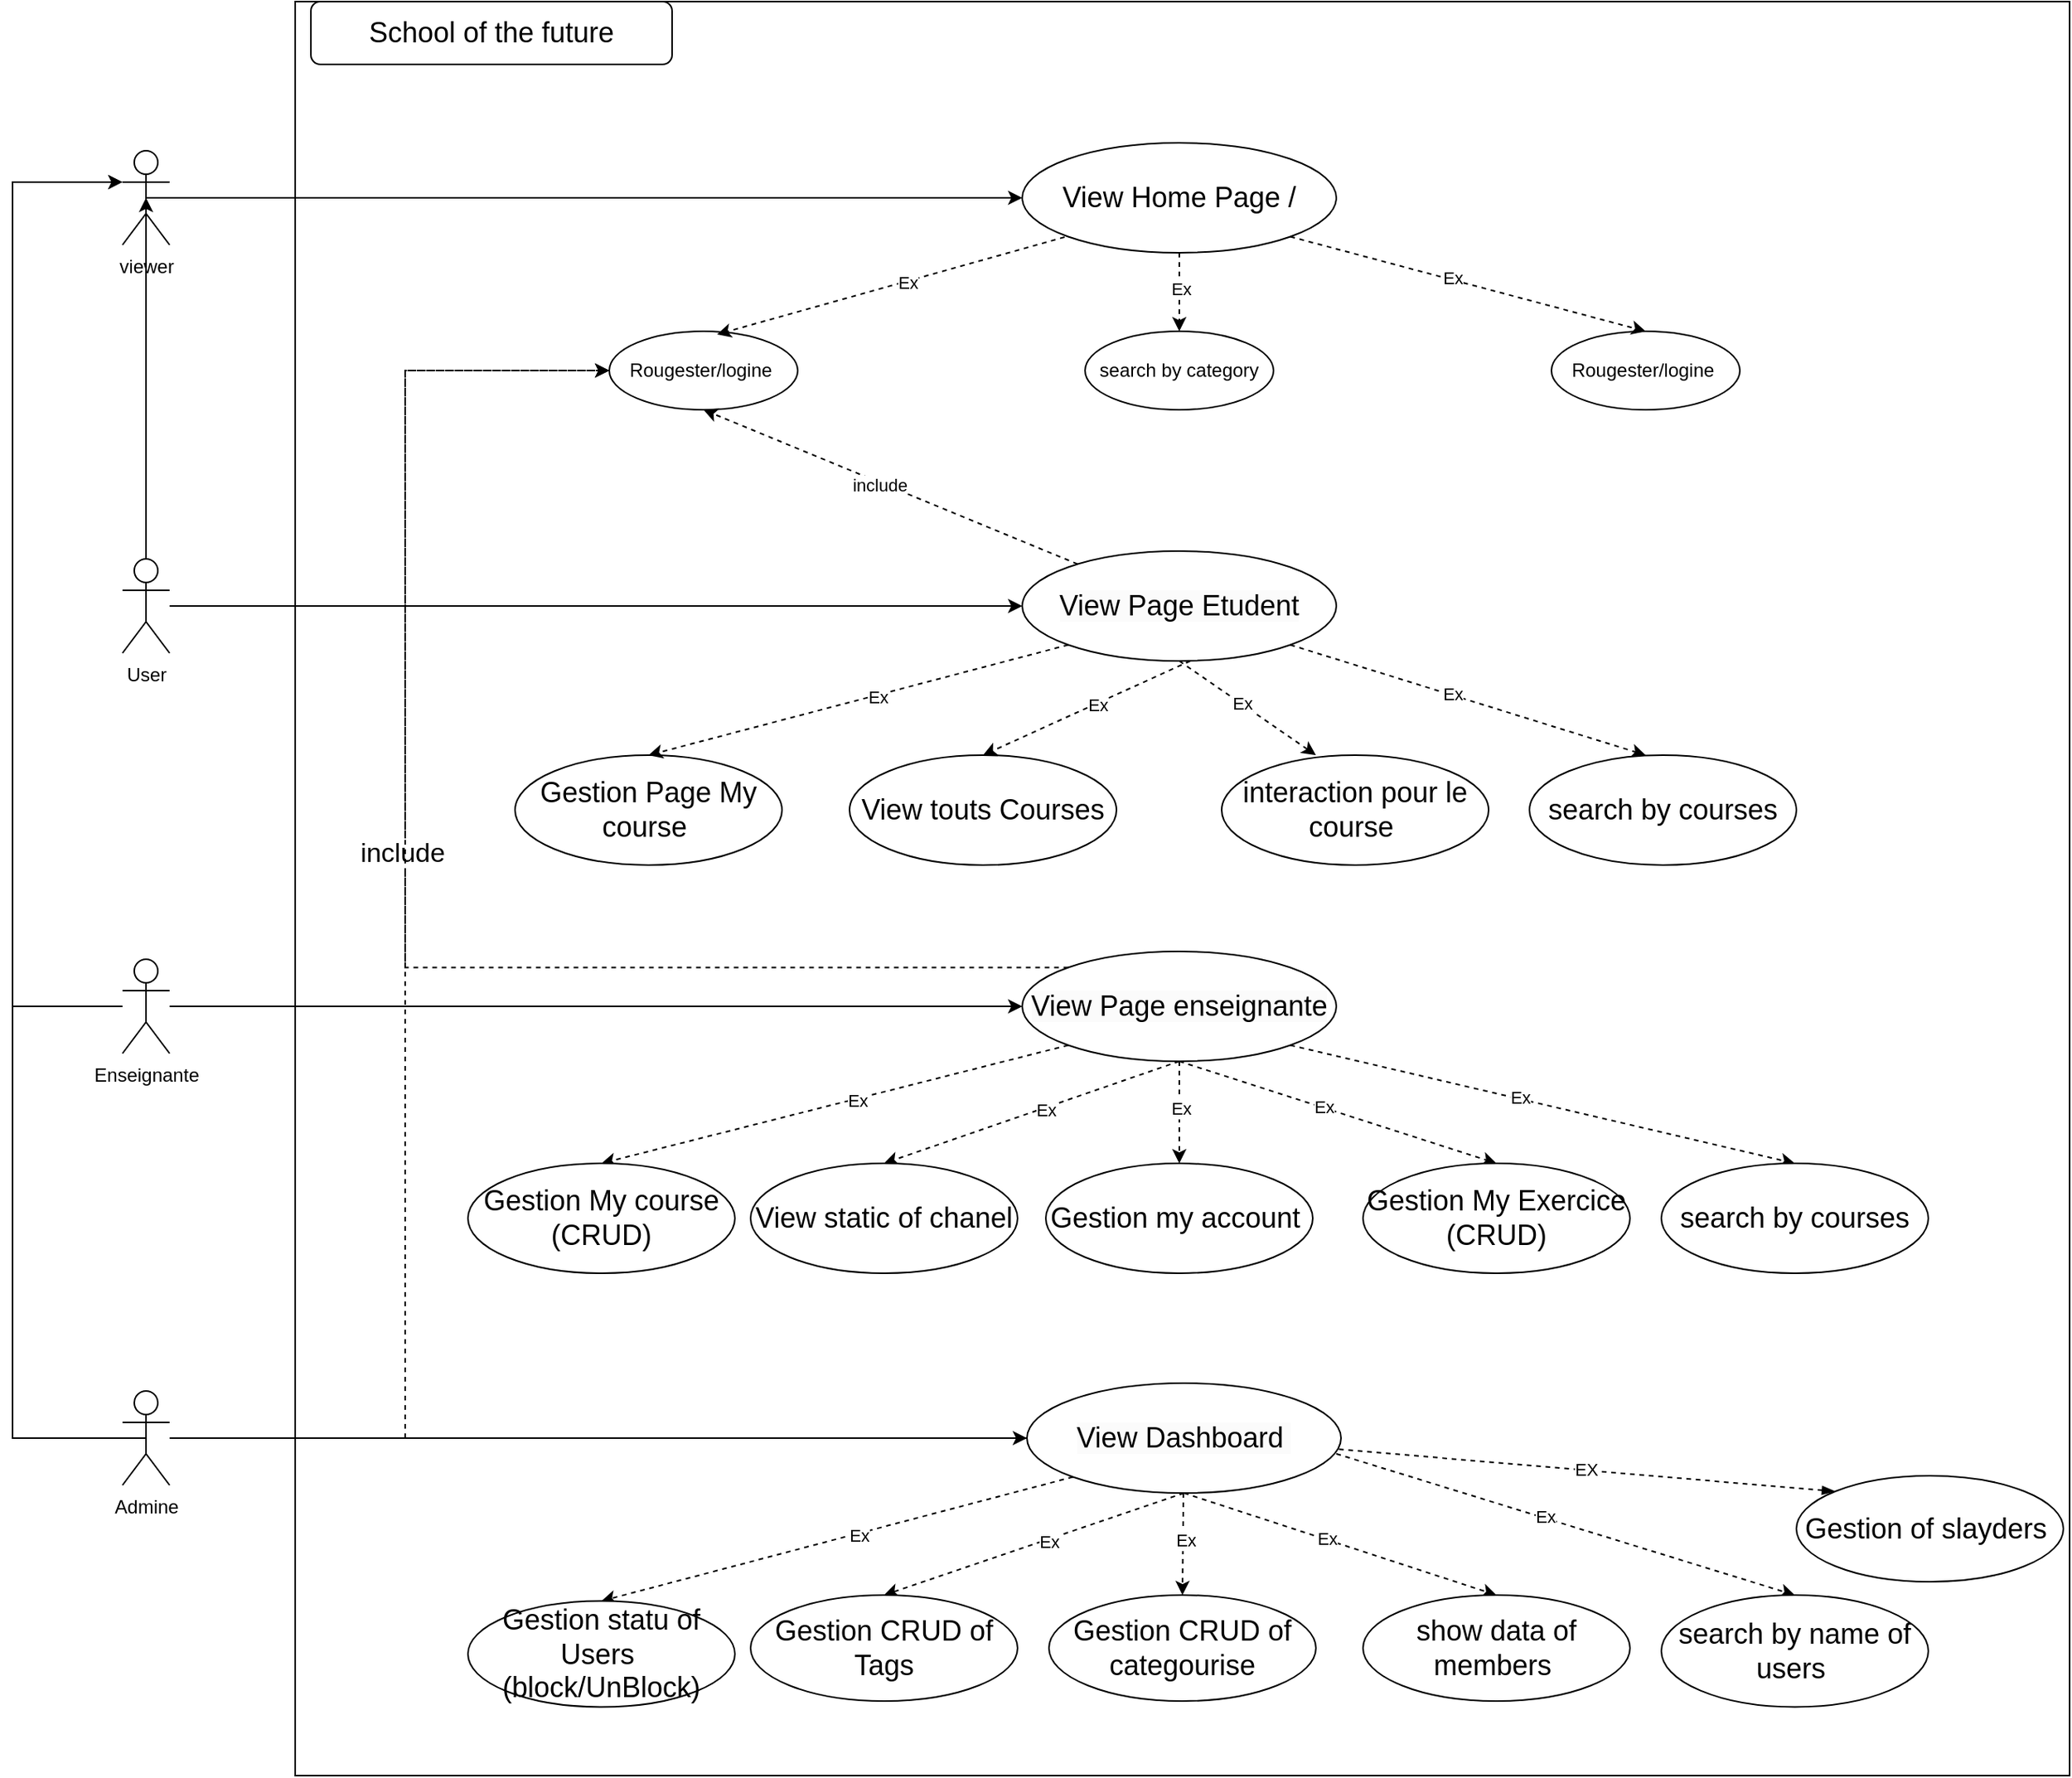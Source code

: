 <mxfile version="26.0.10">
  <diagram name="Page-1" id="4jda8NoiMC9IyFHDEaHw">
    <mxGraphModel dx="2269" dy="1274" grid="1" gridSize="10" guides="1" tooltips="1" connect="1" arrows="1" fold="1" page="1" pageScale="1" pageWidth="827" pageHeight="1169" math="0" shadow="0">
      <root>
        <mxCell id="0" />
        <mxCell id="1" parent="0" />
        <mxCell id="Eob55KsKMg39pcQ4-YCK-1" value="" style="whiteSpace=wrap;html=1;aspect=fixed;" vertex="1" parent="1">
          <mxGeometry x="830" y="230" width="1130" height="1130" as="geometry" />
        </mxCell>
        <mxCell id="Eob55KsKMg39pcQ4-YCK-2" value="" style="rounded=1;whiteSpace=wrap;html=1;" vertex="1" parent="1">
          <mxGeometry x="840" y="230" width="230" height="40" as="geometry" />
        </mxCell>
        <mxCell id="Eob55KsKMg39pcQ4-YCK-3" value="&lt;font style=&quot;font-size: 18px;&quot;&gt;School of the&amp;nbsp;future&lt;/font&gt;" style="text;html=1;align=center;verticalAlign=middle;whiteSpace=wrap;rounded=0;" vertex="1" parent="1">
          <mxGeometry x="865" y="230" width="180" height="40" as="geometry" />
        </mxCell>
        <mxCell id="Eob55KsKMg39pcQ4-YCK-11" style="edgeStyle=orthogonalEdgeStyle;rounded=0;orthogonalLoop=1;jettySize=auto;html=1;exitX=0.5;exitY=0.5;exitDx=0;exitDy=0;exitPerimeter=0;" edge="1" parent="1" source="Eob55KsKMg39pcQ4-YCK-4" target="Eob55KsKMg39pcQ4-YCK-10">
          <mxGeometry relative="1" as="geometry" />
        </mxCell>
        <mxCell id="Eob55KsKMg39pcQ4-YCK-4" value="viewer" style="shape=umlActor;verticalLabelPosition=bottom;verticalAlign=top;html=1;outlineConnect=0;" vertex="1" parent="1">
          <mxGeometry x="720" y="325" width="30" height="60" as="geometry" />
        </mxCell>
        <mxCell id="Eob55KsKMg39pcQ4-YCK-80" style="edgeStyle=orthogonalEdgeStyle;rounded=0;orthogonalLoop=1;jettySize=auto;html=1;entryX=0;entryY=0.5;entryDx=0;entryDy=0;" edge="1" parent="1" source="Eob55KsKMg39pcQ4-YCK-5" target="Eob55KsKMg39pcQ4-YCK-56">
          <mxGeometry relative="1" as="geometry" />
        </mxCell>
        <mxCell id="Eob55KsKMg39pcQ4-YCK-128" style="edgeStyle=elbowEdgeStyle;rounded=0;orthogonalLoop=1;jettySize=auto;html=1;entryX=0;entryY=0.333;entryDx=0;entryDy=0;entryPerimeter=0;" edge="1" parent="1" source="Eob55KsKMg39pcQ4-YCK-5" target="Eob55KsKMg39pcQ4-YCK-4">
          <mxGeometry relative="1" as="geometry">
            <mxPoint x="660" y="350" as="targetPoint" />
            <Array as="points">
              <mxPoint x="650" y="600" />
            </Array>
          </mxGeometry>
        </mxCell>
        <mxCell id="Eob55KsKMg39pcQ4-YCK-5" value="Enseignante" style="shape=umlActor;verticalLabelPosition=bottom;verticalAlign=top;html=1;outlineConnect=0;" vertex="1" parent="1">
          <mxGeometry x="720" y="840" width="30" height="60" as="geometry" />
        </mxCell>
        <mxCell id="Eob55KsKMg39pcQ4-YCK-79" style="edgeStyle=orthogonalEdgeStyle;rounded=0;orthogonalLoop=1;jettySize=auto;html=1;" edge="1" parent="1" source="Eob55KsKMg39pcQ4-YCK-6" target="Eob55KsKMg39pcQ4-YCK-43">
          <mxGeometry relative="1" as="geometry" />
        </mxCell>
        <mxCell id="Eob55KsKMg39pcQ4-YCK-6" value="User" style="shape=umlActor;verticalLabelPosition=bottom;verticalAlign=top;html=1;outlineConnect=0;" vertex="1" parent="1">
          <mxGeometry x="720" y="585" width="30" height="60" as="geometry" />
        </mxCell>
        <mxCell id="Eob55KsKMg39pcQ4-YCK-10" value="" style="ellipse;whiteSpace=wrap;html=1;" vertex="1" parent="1">
          <mxGeometry x="1293" y="320" width="200" height="70" as="geometry" />
        </mxCell>
        <mxCell id="Eob55KsKMg39pcQ4-YCK-12" value="&lt;font style=&quot;font-size: 18px;&quot;&gt;View Home Page /&amp;nbsp;&lt;/font&gt;" style="text;html=1;align=center;verticalAlign=middle;whiteSpace=wrap;rounded=0;shadow=1;strokeWidth=9;" vertex="1" parent="1">
          <mxGeometry x="1316.5" y="325" width="157" height="60" as="geometry" />
        </mxCell>
        <mxCell id="Eob55KsKMg39pcQ4-YCK-15" value="Rougester/logine&amp;nbsp;" style="ellipse;whiteSpace=wrap;html=1;" vertex="1" parent="1">
          <mxGeometry x="1030" y="440" width="120" height="50" as="geometry" />
        </mxCell>
        <mxCell id="Eob55KsKMg39pcQ4-YCK-18" value="" style="endArrow=classic;html=1;rounded=0;entryX=0.572;entryY=0.04;entryDx=0;entryDy=0;entryPerimeter=0;exitX=0.022;exitY=0.917;exitDx=0;exitDy=0;dashed=1;exitPerimeter=0;" edge="1" parent="1" source="Eob55KsKMg39pcQ4-YCK-12" target="Eob55KsKMg39pcQ4-YCK-15">
          <mxGeometry width="50" height="50" relative="1" as="geometry">
            <mxPoint x="1323" y="400" as="sourcePoint" />
            <mxPoint x="1373" y="350" as="targetPoint" />
          </mxGeometry>
        </mxCell>
        <mxCell id="Eob55KsKMg39pcQ4-YCK-19" value="Ex" style="edgeLabel;html=1;align=center;verticalAlign=middle;resizable=0;points=[];" vertex="1" connectable="0" parent="Eob55KsKMg39pcQ4-YCK-18">
          <mxGeometry x="-0.091" y="1" relative="1" as="geometry">
            <mxPoint as="offset" />
          </mxGeometry>
        </mxCell>
        <mxCell id="Eob55KsKMg39pcQ4-YCK-21" value="search by category" style="ellipse;whiteSpace=wrap;html=1;" vertex="1" parent="1">
          <mxGeometry x="1333" y="440" width="120" height="50" as="geometry" />
        </mxCell>
        <mxCell id="Eob55KsKMg39pcQ4-YCK-24" value="Rougester/logine&amp;nbsp;" style="ellipse;whiteSpace=wrap;html=1;" vertex="1" parent="1">
          <mxGeometry x="1630" y="440" width="120" height="50" as="geometry" />
        </mxCell>
        <mxCell id="Eob55KsKMg39pcQ4-YCK-25" value="" style="endArrow=classic;html=1;rounded=0;dashed=1;exitX=0.5;exitY=1;exitDx=0;exitDy=0;" edge="1" parent="1" source="Eob55KsKMg39pcQ4-YCK-10" target="Eob55KsKMg39pcQ4-YCK-21">
          <mxGeometry width="50" height="50" relative="1" as="geometry">
            <mxPoint x="1393" y="387" as="sourcePoint" />
            <mxPoint x="1262" y="452" as="targetPoint" />
          </mxGeometry>
        </mxCell>
        <mxCell id="Eob55KsKMg39pcQ4-YCK-26" value="Ex" style="edgeLabel;html=1;align=center;verticalAlign=middle;resizable=0;points=[];" vertex="1" connectable="0" parent="Eob55KsKMg39pcQ4-YCK-25">
          <mxGeometry x="-0.091" y="1" relative="1" as="geometry">
            <mxPoint as="offset" />
          </mxGeometry>
        </mxCell>
        <mxCell id="Eob55KsKMg39pcQ4-YCK-31" value="" style="endArrow=classic;html=1;rounded=0;dashed=1;exitX=1;exitY=1;exitDx=0;exitDy=0;entryX=0.5;entryY=0;entryDx=0;entryDy=0;" edge="1" parent="1" source="Eob55KsKMg39pcQ4-YCK-10" target="Eob55KsKMg39pcQ4-YCK-24">
          <mxGeometry width="50" height="50" relative="1" as="geometry">
            <mxPoint x="1403" y="400" as="sourcePoint" />
            <mxPoint x="1403" y="450" as="targetPoint" />
          </mxGeometry>
        </mxCell>
        <mxCell id="Eob55KsKMg39pcQ4-YCK-32" value="Ex" style="edgeLabel;html=1;align=center;verticalAlign=middle;resizable=0;points=[];" vertex="1" connectable="0" parent="Eob55KsKMg39pcQ4-YCK-31">
          <mxGeometry x="-0.091" y="1" relative="1" as="geometry">
            <mxPoint as="offset" />
          </mxGeometry>
        </mxCell>
        <mxCell id="Eob55KsKMg39pcQ4-YCK-40" style="edgeStyle=orthogonalEdgeStyle;rounded=0;orthogonalLoop=1;jettySize=auto;html=1;entryX=0.5;entryY=0.5;entryDx=0;entryDy=0;entryPerimeter=0;" edge="1" parent="1" source="Eob55KsKMg39pcQ4-YCK-6" target="Eob55KsKMg39pcQ4-YCK-4">
          <mxGeometry relative="1" as="geometry" />
        </mxCell>
        <mxCell id="Eob55KsKMg39pcQ4-YCK-41" value="" style="endArrow=classic;html=1;rounded=0;entryX=0.5;entryY=1;entryDx=0;entryDy=0;dashed=1;" edge="1" parent="1" source="Eob55KsKMg39pcQ4-YCK-43" target="Eob55KsKMg39pcQ4-YCK-15">
          <mxGeometry width="50" height="50" relative="1" as="geometry">
            <mxPoint x="1311.826" y="590.056" as="sourcePoint" />
            <mxPoint x="1590" y="590" as="targetPoint" />
          </mxGeometry>
        </mxCell>
        <mxCell id="Eob55KsKMg39pcQ4-YCK-42" value="include" style="edgeLabel;html=1;align=center;verticalAlign=middle;resizable=0;points=[];" vertex="1" connectable="0" parent="Eob55KsKMg39pcQ4-YCK-41">
          <mxGeometry x="0.06" y="2" relative="1" as="geometry">
            <mxPoint as="offset" />
          </mxGeometry>
        </mxCell>
        <mxCell id="Eob55KsKMg39pcQ4-YCK-43" value="&lt;font style=&quot;&quot;&gt;&lt;font style=&quot;font-size: 18px;&quot;&gt;&lt;span style=&quot;color: rgb(0, 0, 0); font-family: Helvetica; font-style: normal; font-variant-ligatures: normal; font-variant-caps: normal; font-weight: 400; letter-spacing: normal; orphans: 2; text-align: center; text-indent: 0px; text-transform: none; widows: 2; word-spacing: 0px; -webkit-text-stroke-width: 0px; white-space: normal; background-color: rgb(251, 251, 251); text-decoration-thickness: initial; text-decoration-style: initial; text-decoration-color: initial; float: none; display: inline !important;&quot;&gt;View Page Etudent&lt;/span&gt;&lt;/font&gt;&lt;br&gt;&lt;/font&gt;" style="ellipse;whiteSpace=wrap;html=1;" vertex="1" parent="1">
          <mxGeometry x="1293" y="580" width="200" height="70" as="geometry" />
        </mxCell>
        <mxCell id="Eob55KsKMg39pcQ4-YCK-44" value="&lt;font style=&quot;font-size: 18px;&quot;&gt;Gestion Page My course&amp;nbsp;&lt;/font&gt;" style="ellipse;whiteSpace=wrap;html=1;" vertex="1" parent="1">
          <mxGeometry x="970" y="710" width="170" height="70" as="geometry" />
        </mxCell>
        <mxCell id="Eob55KsKMg39pcQ4-YCK-45" value="" style="endArrow=classic;html=1;rounded=0;entryX=0.5;entryY=0;entryDx=0;entryDy=0;exitX=0;exitY=1;exitDx=0;exitDy=0;dashed=1;" edge="1" parent="1" source="Eob55KsKMg39pcQ4-YCK-43" target="Eob55KsKMg39pcQ4-YCK-44">
          <mxGeometry width="50" height="50" relative="1" as="geometry">
            <mxPoint x="1316.5" y="638" as="sourcePoint" />
            <mxPoint x="1248.5" y="700" as="targetPoint" />
          </mxGeometry>
        </mxCell>
        <mxCell id="Eob55KsKMg39pcQ4-YCK-46" value="Ex" style="edgeLabel;html=1;align=center;verticalAlign=middle;resizable=0;points=[];" vertex="1" connectable="0" parent="Eob55KsKMg39pcQ4-YCK-45">
          <mxGeometry x="-0.091" y="1" relative="1" as="geometry">
            <mxPoint as="offset" />
          </mxGeometry>
        </mxCell>
        <mxCell id="Eob55KsKMg39pcQ4-YCK-47" value="" style="endArrow=classic;html=1;rounded=0;entryX=0.5;entryY=0;entryDx=0;entryDy=0;exitX=0.5;exitY=1;exitDx=0;exitDy=0;dashed=1;" edge="1" parent="1" source="Eob55KsKMg39pcQ4-YCK-43">
          <mxGeometry width="50" height="50" relative="1" as="geometry">
            <mxPoint x="1454.5" y="650" as="sourcePoint" />
            <mxPoint x="1480" y="710" as="targetPoint" />
          </mxGeometry>
        </mxCell>
        <mxCell id="Eob55KsKMg39pcQ4-YCK-48" value="Ex" style="edgeLabel;html=1;align=center;verticalAlign=middle;resizable=0;points=[];" vertex="1" connectable="0" parent="Eob55KsKMg39pcQ4-YCK-47">
          <mxGeometry x="-0.091" y="1" relative="1" as="geometry">
            <mxPoint as="offset" />
          </mxGeometry>
        </mxCell>
        <mxCell id="Eob55KsKMg39pcQ4-YCK-51" value="" style="endArrow=classic;html=1;rounded=0;entryX=0.5;entryY=0;entryDx=0;entryDy=0;exitX=1;exitY=1;exitDx=0;exitDy=0;dashed=1;" edge="1" parent="1" source="Eob55KsKMg39pcQ4-YCK-43">
          <mxGeometry width="50" height="50" relative="1" as="geometry">
            <mxPoint x="1403" y="660" as="sourcePoint" />
            <mxPoint x="1690" y="710" as="targetPoint" />
          </mxGeometry>
        </mxCell>
        <mxCell id="Eob55KsKMg39pcQ4-YCK-52" value="Ex" style="edgeLabel;html=1;align=center;verticalAlign=middle;resizable=0;points=[];" vertex="1" connectable="0" parent="Eob55KsKMg39pcQ4-YCK-51">
          <mxGeometry x="-0.091" y="1" relative="1" as="geometry">
            <mxPoint as="offset" />
          </mxGeometry>
        </mxCell>
        <mxCell id="Eob55KsKMg39pcQ4-YCK-56" value="&lt;font style=&quot;&quot;&gt;&lt;font style=&quot;font-size: 18px;&quot;&gt;&lt;span style=&quot;color: rgb(0, 0, 0); font-family: Helvetica; font-style: normal; font-variant-ligatures: normal; font-variant-caps: normal; font-weight: 400; letter-spacing: normal; orphans: 2; text-align: center; text-indent: 0px; text-transform: none; widows: 2; word-spacing: 0px; -webkit-text-stroke-width: 0px; white-space: normal; background-color: rgb(251, 251, 251); text-decoration-thickness: initial; text-decoration-style: initial; text-decoration-color: initial; float: none; display: inline !important;&quot;&gt;View Page&amp;nbsp;enseignante&lt;/span&gt;&lt;/font&gt;&lt;br&gt;&lt;/font&gt;" style="ellipse;whiteSpace=wrap;html=1;" vertex="1" parent="1">
          <mxGeometry x="1293" y="835" width="200" height="70" as="geometry" />
        </mxCell>
        <mxCell id="Eob55KsKMg39pcQ4-YCK-60" value="" style="endArrow=classic;html=1;rounded=0;entryX=0.5;entryY=0;entryDx=0;entryDy=0;exitX=1;exitY=1;exitDx=0;exitDy=0;dashed=1;" edge="1" parent="1" source="Eob55KsKMg39pcQ4-YCK-56" target="Eob55KsKMg39pcQ4-YCK-140">
          <mxGeometry width="50" height="50" relative="1" as="geometry">
            <mxPoint x="1473.5" y="890" as="sourcePoint" />
            <mxPoint x="1770" y="980" as="targetPoint" />
          </mxGeometry>
        </mxCell>
        <mxCell id="Eob55KsKMg39pcQ4-YCK-61" value="Ex" style="edgeLabel;html=1;align=center;verticalAlign=middle;resizable=0;points=[];" vertex="1" connectable="0" parent="Eob55KsKMg39pcQ4-YCK-60">
          <mxGeometry x="-0.091" y="1" relative="1" as="geometry">
            <mxPoint as="offset" />
          </mxGeometry>
        </mxCell>
        <mxCell id="Eob55KsKMg39pcQ4-YCK-64" value="" style="endArrow=classic;html=1;rounded=0;entryX=0.5;entryY=0;entryDx=0;entryDy=0;exitX=0.5;exitY=1;exitDx=0;exitDy=0;dashed=1;" edge="1" parent="1" source="Eob55KsKMg39pcQ4-YCK-56" target="Eob55KsKMg39pcQ4-YCK-138">
          <mxGeometry width="50" height="50" relative="1" as="geometry">
            <mxPoint x="1500" y="890" as="sourcePoint" />
            <mxPoint x="1210" y="970" as="targetPoint" />
          </mxGeometry>
        </mxCell>
        <mxCell id="Eob55KsKMg39pcQ4-YCK-65" value="Ex" style="edgeLabel;html=1;align=center;verticalAlign=middle;resizable=0;points=[];" vertex="1" connectable="0" parent="Eob55KsKMg39pcQ4-YCK-64">
          <mxGeometry x="-0.091" y="1" relative="1" as="geometry">
            <mxPoint as="offset" />
          </mxGeometry>
        </mxCell>
        <mxCell id="Eob55KsKMg39pcQ4-YCK-66" value="" style="endArrow=classic;html=1;rounded=0;entryX=0.5;entryY=0;entryDx=0;entryDy=0;exitX=0;exitY=1;exitDx=0;exitDy=0;dashed=1;" edge="1" parent="1" source="Eob55KsKMg39pcQ4-YCK-56" target="Eob55KsKMg39pcQ4-YCK-139">
          <mxGeometry width="50" height="50" relative="1" as="geometry">
            <mxPoint x="1403" y="915" as="sourcePoint" />
            <mxPoint x="1030" y="970" as="targetPoint" />
          </mxGeometry>
        </mxCell>
        <mxCell id="Eob55KsKMg39pcQ4-YCK-67" value="Ex" style="edgeLabel;html=1;align=center;verticalAlign=middle;resizable=0;points=[];" vertex="1" connectable="0" parent="Eob55KsKMg39pcQ4-YCK-66">
          <mxGeometry x="-0.091" y="1" relative="1" as="geometry">
            <mxPoint as="offset" />
          </mxGeometry>
        </mxCell>
        <mxCell id="Eob55KsKMg39pcQ4-YCK-69" style="edgeStyle=orthogonalEdgeStyle;rounded=0;orthogonalLoop=1;jettySize=auto;html=1;exitX=0.5;exitY=1;exitDx=0;exitDy=0;" edge="1" parent="1">
          <mxGeometry relative="1" as="geometry">
            <mxPoint x="1210" y="1020" as="sourcePoint" />
            <mxPoint x="1210" y="1020" as="targetPoint" />
          </mxGeometry>
        </mxCell>
        <mxCell id="Eob55KsKMg39pcQ4-YCK-70" value="" style="endArrow=classic;html=1;rounded=0;entryX=0.5;entryY=0;entryDx=0;entryDy=0;dashed=1;exitX=0.5;exitY=1;exitDx=0;exitDy=0;" edge="1" parent="1" source="Eob55KsKMg39pcQ4-YCK-56" target="Eob55KsKMg39pcQ4-YCK-134">
          <mxGeometry width="50" height="50" relative="1" as="geometry">
            <mxPoint x="1393" y="910" as="sourcePoint" />
            <mxPoint x="1553" y="970" as="targetPoint" />
          </mxGeometry>
        </mxCell>
        <mxCell id="Eob55KsKMg39pcQ4-YCK-71" value="Ex" style="edgeLabel;html=1;align=center;verticalAlign=middle;resizable=0;points=[];" vertex="1" connectable="0" parent="Eob55KsKMg39pcQ4-YCK-70">
          <mxGeometry x="-0.091" y="1" relative="1" as="geometry">
            <mxPoint as="offset" />
          </mxGeometry>
        </mxCell>
        <mxCell id="Eob55KsKMg39pcQ4-YCK-77" value="" style="endArrow=classic;html=1;rounded=0;entryX=0.5;entryY=0;entryDx=0;entryDy=0;dashed=1;exitX=0.5;exitY=1;exitDx=0;exitDy=0;" edge="1" parent="1" source="Eob55KsKMg39pcQ4-YCK-56" target="Eob55KsKMg39pcQ4-YCK-137">
          <mxGeometry width="50" height="50" relative="1" as="geometry">
            <mxPoint x="1403" y="915" as="sourcePoint" />
            <mxPoint x="1395" y="970" as="targetPoint" />
          </mxGeometry>
        </mxCell>
        <mxCell id="Eob55KsKMg39pcQ4-YCK-78" value="Ex" style="edgeLabel;html=1;align=center;verticalAlign=middle;resizable=0;points=[];" vertex="1" connectable="0" parent="Eob55KsKMg39pcQ4-YCK-77">
          <mxGeometry x="-0.091" y="1" relative="1" as="geometry">
            <mxPoint as="offset" />
          </mxGeometry>
        </mxCell>
        <mxCell id="Eob55KsKMg39pcQ4-YCK-81" value="" style="endArrow=classic;html=1;rounded=0;entryX=0;entryY=0.5;entryDx=0;entryDy=0;dashed=1;exitX=0;exitY=0;exitDx=0;exitDy=0;edgeStyle=orthogonalEdgeStyle;" edge="1" parent="1" source="Eob55KsKMg39pcQ4-YCK-56" target="Eob55KsKMg39pcQ4-YCK-15">
          <mxGeometry width="50" height="50" relative="1" as="geometry">
            <mxPoint x="1338" y="598" as="sourcePoint" />
            <mxPoint x="1100" y="500" as="targetPoint" />
            <Array as="points">
              <mxPoint x="900" y="845" />
              <mxPoint x="900" y="465" />
            </Array>
          </mxGeometry>
        </mxCell>
        <mxCell id="Eob55KsKMg39pcQ4-YCK-82" value="&lt;font style=&quot;font-size: 17px;&quot;&gt;include&lt;/font&gt;" style="edgeLabel;html=1;align=center;verticalAlign=middle;resizable=0;points=[];" vertex="1" connectable="0" parent="Eob55KsKMg39pcQ4-YCK-81">
          <mxGeometry x="0.06" y="2" relative="1" as="geometry">
            <mxPoint as="offset" />
          </mxGeometry>
        </mxCell>
        <mxCell id="Eob55KsKMg39pcQ4-YCK-127" style="edgeStyle=orthogonalEdgeStyle;rounded=0;orthogonalLoop=1;jettySize=auto;html=1;entryX=0;entryY=0.5;entryDx=0;entryDy=0;" edge="1" parent="1" source="Eob55KsKMg39pcQ4-YCK-86" target="Eob55KsKMg39pcQ4-YCK-104">
          <mxGeometry relative="1" as="geometry" />
        </mxCell>
        <mxCell id="Eob55KsKMg39pcQ4-YCK-86" value="Admine" style="shape=umlActor;verticalLabelPosition=bottom;verticalAlign=top;html=1;outlineConnect=0;" vertex="1" parent="1">
          <mxGeometry x="720" y="1115" width="30" height="60" as="geometry" />
        </mxCell>
        <mxCell id="Eob55KsKMg39pcQ4-YCK-126" style="edgeStyle=elbowEdgeStyle;rounded=0;orthogonalLoop=1;jettySize=auto;html=1;entryX=0;entryY=0.5;entryDx=0;entryDy=0;dashed=1;" edge="1" parent="1" source="Eob55KsKMg39pcQ4-YCK-104" target="Eob55KsKMg39pcQ4-YCK-15">
          <mxGeometry relative="1" as="geometry">
            <mxPoint x="900" y="441.111" as="targetPoint" />
            <Array as="points">
              <mxPoint x="900" y="840" />
            </Array>
          </mxGeometry>
        </mxCell>
        <mxCell id="Eob55KsKMg39pcQ4-YCK-104" value="&lt;font style=&quot;&quot;&gt;&lt;font style=&quot;font-size: 18px;&quot;&gt;&lt;span style=&quot;color: rgb(0, 0, 0); font-family: Helvetica; font-style: normal; font-variant-ligatures: normal; font-variant-caps: normal; font-weight: 400; letter-spacing: normal; orphans: 2; text-align: center; text-indent: 0px; text-transform: none; widows: 2; word-spacing: 0px; -webkit-text-stroke-width: 0px; white-space: normal; background-color: rgb(251, 251, 251); text-decoration-thickness: initial; text-decoration-style: initial; text-decoration-color: initial; float: none; display: inline !important;&quot;&gt;View Dashboard&amp;nbsp;&lt;/span&gt;&lt;/font&gt;&lt;br&gt;&lt;/font&gt;" style="ellipse;whiteSpace=wrap;html=1;" vertex="1" parent="1">
          <mxGeometry x="1296" y="1110" width="200" height="70" as="geometry" />
        </mxCell>
        <mxCell id="Eob55KsKMg39pcQ4-YCK-108" value="" style="endArrow=classic;html=1;rounded=0;entryX=0.5;entryY=0;entryDx=0;entryDy=0;exitX=0.985;exitY=0.643;exitDx=0;exitDy=0;dashed=1;exitPerimeter=0;" edge="1" parent="1" source="Eob55KsKMg39pcQ4-YCK-104" target="Eob55KsKMg39pcQ4-YCK-142">
          <mxGeometry width="50" height="50" relative="1" as="geometry">
            <mxPoint x="1476.5" y="1165" as="sourcePoint" />
            <mxPoint x="1726" y="1245" as="targetPoint" />
          </mxGeometry>
        </mxCell>
        <mxCell id="Eob55KsKMg39pcQ4-YCK-109" value="Ex" style="edgeLabel;html=1;align=center;verticalAlign=middle;resizable=0;points=[];" vertex="1" connectable="0" parent="Eob55KsKMg39pcQ4-YCK-108">
          <mxGeometry x="-0.091" y="1" relative="1" as="geometry">
            <mxPoint as="offset" />
          </mxGeometry>
        </mxCell>
        <mxCell id="Eob55KsKMg39pcQ4-YCK-110" value="" style="endArrow=classic;html=1;rounded=0;entryX=0.5;entryY=0;entryDx=0;entryDy=0;exitX=0.5;exitY=1;exitDx=0;exitDy=0;dashed=1;" edge="1" parent="1" source="Eob55KsKMg39pcQ4-YCK-104" target="Eob55KsKMg39pcQ4-YCK-146">
          <mxGeometry width="50" height="50" relative="1" as="geometry">
            <mxPoint x="1503" y="1165" as="sourcePoint" />
            <mxPoint x="1205" y="1245" as="targetPoint" />
          </mxGeometry>
        </mxCell>
        <mxCell id="Eob55KsKMg39pcQ4-YCK-111" value="Ex" style="edgeLabel;html=1;align=center;verticalAlign=middle;resizable=0;points=[];" vertex="1" connectable="0" parent="Eob55KsKMg39pcQ4-YCK-110">
          <mxGeometry x="-0.091" y="1" relative="1" as="geometry">
            <mxPoint as="offset" />
          </mxGeometry>
        </mxCell>
        <mxCell id="Eob55KsKMg39pcQ4-YCK-112" value="" style="endArrow=classic;html=1;rounded=0;entryX=0.5;entryY=0;entryDx=0;entryDy=0;exitX=0;exitY=1;exitDx=0;exitDy=0;dashed=1;" edge="1" parent="1" source="Eob55KsKMg39pcQ4-YCK-104" target="Eob55KsKMg39pcQ4-YCK-147">
          <mxGeometry width="50" height="50" relative="1" as="geometry">
            <mxPoint x="1406" y="1190" as="sourcePoint" />
            <mxPoint x="1025" y="1247.5" as="targetPoint" />
          </mxGeometry>
        </mxCell>
        <mxCell id="Eob55KsKMg39pcQ4-YCK-113" value="Ex" style="edgeLabel;html=1;align=center;verticalAlign=middle;resizable=0;points=[];" vertex="1" connectable="0" parent="Eob55KsKMg39pcQ4-YCK-112">
          <mxGeometry x="-0.091" y="1" relative="1" as="geometry">
            <mxPoint as="offset" />
          </mxGeometry>
        </mxCell>
        <mxCell id="Eob55KsKMg39pcQ4-YCK-115" style="edgeStyle=orthogonalEdgeStyle;rounded=0;orthogonalLoop=1;jettySize=auto;html=1;exitX=0.5;exitY=1;exitDx=0;exitDy=0;" edge="1" parent="1">
          <mxGeometry relative="1" as="geometry">
            <mxPoint x="1205" y="1300" as="sourcePoint" />
            <mxPoint x="1205" y="1300" as="targetPoint" />
          </mxGeometry>
        </mxCell>
        <mxCell id="Eob55KsKMg39pcQ4-YCK-116" value="" style="endArrow=classic;html=1;rounded=0;dashed=1;exitX=0.5;exitY=1;exitDx=0;exitDy=0;entryX=0.5;entryY=0;entryDx=0;entryDy=0;" edge="1" parent="1" source="Eob55KsKMg39pcQ4-YCK-104" target="Eob55KsKMg39pcQ4-YCK-141">
          <mxGeometry width="50" height="50" relative="1" as="geometry">
            <mxPoint x="1396" y="1185" as="sourcePoint" />
            <mxPoint x="1550" y="1230" as="targetPoint" />
          </mxGeometry>
        </mxCell>
        <mxCell id="Eob55KsKMg39pcQ4-YCK-117" value="Ex" style="edgeLabel;html=1;align=center;verticalAlign=middle;resizable=0;points=[];" vertex="1" connectable="0" parent="Eob55KsKMg39pcQ4-YCK-116">
          <mxGeometry x="-0.091" y="1" relative="1" as="geometry">
            <mxPoint as="offset" />
          </mxGeometry>
        </mxCell>
        <mxCell id="Eob55KsKMg39pcQ4-YCK-119" value="" style="endArrow=classic;html=1;rounded=0;entryX=0.5;entryY=0;entryDx=0;entryDy=0;dashed=1;" edge="1" parent="1" source="Eob55KsKMg39pcQ4-YCK-104" target="Eob55KsKMg39pcQ4-YCK-144">
          <mxGeometry width="50" height="50" relative="1" as="geometry">
            <mxPoint x="1406" y="1190" as="sourcePoint" />
            <mxPoint x="1393" y="1237.5" as="targetPoint" />
          </mxGeometry>
        </mxCell>
        <mxCell id="Eob55KsKMg39pcQ4-YCK-120" value="Ex" style="edgeLabel;html=1;align=center;verticalAlign=middle;resizable=0;points=[];" vertex="1" connectable="0" parent="Eob55KsKMg39pcQ4-YCK-119">
          <mxGeometry x="-0.091" y="1" relative="1" as="geometry">
            <mxPoint as="offset" />
          </mxGeometry>
        </mxCell>
        <mxCell id="Eob55KsKMg39pcQ4-YCK-122" value="" style="endArrow=classic;html=1;rounded=0;entryX=0.5;entryY=0;entryDx=0;entryDy=0;dashed=1;" edge="1" parent="1" target="Eob55KsKMg39pcQ4-YCK-131">
          <mxGeometry width="50" height="50" relative="1" as="geometry">
            <mxPoint x="1400" y="650" as="sourcePoint" />
            <mxPoint x="1275" y="695" as="targetPoint" />
          </mxGeometry>
        </mxCell>
        <mxCell id="Eob55KsKMg39pcQ4-YCK-123" value="Ex" style="edgeLabel;html=1;align=center;verticalAlign=middle;resizable=0;points=[];" vertex="1" connectable="0" parent="Eob55KsKMg39pcQ4-YCK-122">
          <mxGeometry x="-0.091" y="1" relative="1" as="geometry">
            <mxPoint as="offset" />
          </mxGeometry>
        </mxCell>
        <mxCell id="Eob55KsKMg39pcQ4-YCK-125" value="EX" style="rounded=0;orthogonalLoop=1;jettySize=auto;html=1;entryX=0.988;entryY=0.6;entryDx=0;entryDy=0;dashed=1;startArrow=blockThin;startFill=1;endArrow=none;entryPerimeter=0;exitX=0;exitY=0;exitDx=0;exitDy=0;" edge="1" parent="1" source="Eob55KsKMg39pcQ4-YCK-143" target="Eob55KsKMg39pcQ4-YCK-104">
          <mxGeometry relative="1" as="geometry">
            <mxPoint x="1823.794" y="1203.751" as="sourcePoint" />
          </mxGeometry>
        </mxCell>
        <mxCell id="Eob55KsKMg39pcQ4-YCK-130" style="edgeStyle=elbowEdgeStyle;rounded=0;orthogonalLoop=1;jettySize=auto;html=1;entryX=0;entryY=0.333;entryDx=0;entryDy=0;entryPerimeter=0;exitX=0.5;exitY=0.5;exitDx=0;exitDy=0;exitPerimeter=0;" edge="1" parent="1" source="Eob55KsKMg39pcQ4-YCK-86" target="Eob55KsKMg39pcQ4-YCK-4">
          <mxGeometry relative="1" as="geometry">
            <mxPoint x="730" y="355" as="targetPoint" />
            <mxPoint x="730" y="880" as="sourcePoint" />
            <Array as="points">
              <mxPoint x="650" y="760" />
            </Array>
          </mxGeometry>
        </mxCell>
        <mxCell id="Eob55KsKMg39pcQ4-YCK-131" value="&lt;font style=&quot;font-size: 18px;&quot;&gt;View touts Courses&lt;/font&gt;" style="ellipse;whiteSpace=wrap;html=1;" vertex="1" parent="1">
          <mxGeometry x="1183" y="710" width="170" height="70" as="geometry" />
        </mxCell>
        <mxCell id="Eob55KsKMg39pcQ4-YCK-132" value="&lt;font style=&quot;font-size: 18px;&quot;&gt;interaction pour le course&amp;nbsp;&lt;/font&gt;" style="ellipse;whiteSpace=wrap;html=1;" vertex="1" parent="1">
          <mxGeometry x="1420" y="710" width="170" height="70" as="geometry" />
        </mxCell>
        <mxCell id="Eob55KsKMg39pcQ4-YCK-133" value="&lt;font style=&quot;font-size: 18px;&quot;&gt;search by courses&lt;/font&gt;" style="ellipse;whiteSpace=wrap;html=1;" vertex="1" parent="1">
          <mxGeometry x="1616" y="710" width="170" height="70" as="geometry" />
        </mxCell>
        <mxCell id="Eob55KsKMg39pcQ4-YCK-134" value="&lt;font style=&quot;font-size: 18px;&quot;&gt;Gestion My Exercice (CRUD)&lt;/font&gt;" style="ellipse;whiteSpace=wrap;html=1;" vertex="1" parent="1">
          <mxGeometry x="1510" y="970" width="170" height="70" as="geometry" />
        </mxCell>
        <mxCell id="Eob55KsKMg39pcQ4-YCK-137" value="&lt;font style=&quot;font-size: 18px;&quot;&gt;Gestion my account&amp;nbsp;&lt;/font&gt;" style="ellipse;whiteSpace=wrap;html=1;" vertex="1" parent="1">
          <mxGeometry x="1308" y="970" width="170" height="70" as="geometry" />
        </mxCell>
        <mxCell id="Eob55KsKMg39pcQ4-YCK-138" value="&lt;font style=&quot;font-size: 18px;&quot;&gt;View static of chanel&lt;/font&gt;" style="ellipse;whiteSpace=wrap;html=1;" vertex="1" parent="1">
          <mxGeometry x="1120" y="970" width="170" height="70" as="geometry" />
        </mxCell>
        <mxCell id="Eob55KsKMg39pcQ4-YCK-139" value="&lt;font style=&quot;font-size: 18px;&quot;&gt;Gestion My course (CRUD)&lt;/font&gt;" style="ellipse;whiteSpace=wrap;html=1;" vertex="1" parent="1">
          <mxGeometry x="940" y="970" width="170" height="70" as="geometry" />
        </mxCell>
        <mxCell id="Eob55KsKMg39pcQ4-YCK-140" value="&lt;font style=&quot;font-size: 18px;&quot;&gt;search by courses&lt;/font&gt;" style="ellipse;whiteSpace=wrap;html=1;" vertex="1" parent="1">
          <mxGeometry x="1700" y="970" width="170" height="70" as="geometry" />
        </mxCell>
        <mxCell id="Eob55KsKMg39pcQ4-YCK-141" value="&lt;font style=&quot;font-size: 18px;&quot;&gt;show data of members&amp;nbsp;&lt;/font&gt;" style="ellipse;whiteSpace=wrap;html=1;" vertex="1" parent="1">
          <mxGeometry x="1510" y="1245" width="170" height="67.5" as="geometry" />
        </mxCell>
        <mxCell id="Eob55KsKMg39pcQ4-YCK-142" value="&lt;font style=&quot;font-size: 18px;&quot;&gt;search by name of users&amp;nbsp;&lt;/font&gt;" style="ellipse;whiteSpace=wrap;html=1;" vertex="1" parent="1">
          <mxGeometry x="1700" y="1245" width="170" height="71.25" as="geometry" />
        </mxCell>
        <mxCell id="Eob55KsKMg39pcQ4-YCK-143" value="&lt;font style=&quot;font-size: 18px;&quot;&gt;Gestion of slayders&amp;nbsp;&lt;/font&gt;" style="ellipse;whiteSpace=wrap;html=1;" vertex="1" parent="1">
          <mxGeometry x="1786" y="1169" width="170" height="67.5" as="geometry" />
        </mxCell>
        <mxCell id="Eob55KsKMg39pcQ4-YCK-144" value="&lt;font style=&quot;font-size: 18px;&quot;&gt;Gestion CRUD of categourise&lt;/font&gt;" style="ellipse;whiteSpace=wrap;html=1;" vertex="1" parent="1">
          <mxGeometry x="1310" y="1245" width="170" height="67.5" as="geometry" />
        </mxCell>
        <mxCell id="Eob55KsKMg39pcQ4-YCK-146" value="&lt;font style=&quot;font-size: 18px;&quot;&gt;Gestion CRUD of Tags&lt;/font&gt;" style="ellipse;whiteSpace=wrap;html=1;" vertex="1" parent="1">
          <mxGeometry x="1120" y="1245" width="170" height="67.5" as="geometry" />
        </mxCell>
        <mxCell id="Eob55KsKMg39pcQ4-YCK-147" value="&lt;font style=&quot;font-size: 18px;&quot;&gt;Gestion statu of Users&amp;nbsp; (block/UnBlock)&lt;/font&gt;" style="ellipse;whiteSpace=wrap;html=1;" vertex="1" parent="1">
          <mxGeometry x="940" y="1248.75" width="170" height="67.5" as="geometry" />
        </mxCell>
      </root>
    </mxGraphModel>
  </diagram>
</mxfile>
